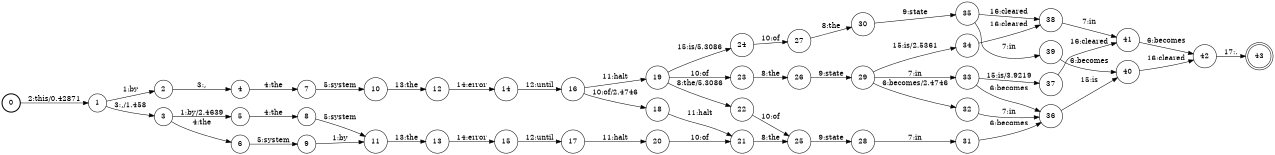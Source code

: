 digraph FST {
rankdir = LR;
size = "8.5,11";
label = "";
center = 1;
orientation = Portrait;
ranksep = "0.4";
nodesep = "0.25";
0 [label = "0", shape = circle, style = bold, fontsize = 14]
	0 -> 1 [label = "2:this/0.42871", fontsize = 14];
1 [label = "1", shape = circle, style = solid, fontsize = 14]
	1 -> 2 [label = "1:by", fontsize = 14];
	1 -> 3 [label = "3:,/1.458", fontsize = 14];
2 [label = "2", shape = circle, style = solid, fontsize = 14]
	2 -> 4 [label = "3:,", fontsize = 14];
3 [label = "3", shape = circle, style = solid, fontsize = 14]
	3 -> 5 [label = "1:by/2.4639", fontsize = 14];
	3 -> 6 [label = "4:the", fontsize = 14];
4 [label = "4", shape = circle, style = solid, fontsize = 14]
	4 -> 7 [label = "4:the", fontsize = 14];
5 [label = "5", shape = circle, style = solid, fontsize = 14]
	5 -> 8 [label = "4:the", fontsize = 14];
6 [label = "6", shape = circle, style = solid, fontsize = 14]
	6 -> 9 [label = "5:system", fontsize = 14];
7 [label = "7", shape = circle, style = solid, fontsize = 14]
	7 -> 10 [label = "5:system", fontsize = 14];
8 [label = "8", shape = circle, style = solid, fontsize = 14]
	8 -> 11 [label = "5:system", fontsize = 14];
9 [label = "9", shape = circle, style = solid, fontsize = 14]
	9 -> 11 [label = "1:by", fontsize = 14];
10 [label = "10", shape = circle, style = solid, fontsize = 14]
	10 -> 12 [label = "13:the", fontsize = 14];
11 [label = "11", shape = circle, style = solid, fontsize = 14]
	11 -> 13 [label = "13:the", fontsize = 14];
12 [label = "12", shape = circle, style = solid, fontsize = 14]
	12 -> 14 [label = "14:error", fontsize = 14];
13 [label = "13", shape = circle, style = solid, fontsize = 14]
	13 -> 15 [label = "14:error", fontsize = 14];
14 [label = "14", shape = circle, style = solid, fontsize = 14]
	14 -> 16 [label = "12:until", fontsize = 14];
15 [label = "15", shape = circle, style = solid, fontsize = 14]
	15 -> 17 [label = "12:until", fontsize = 14];
16 [label = "16", shape = circle, style = solid, fontsize = 14]
	16 -> 18 [label = "10:of/2.4746", fontsize = 14];
	16 -> 19 [label = "11:halt", fontsize = 14];
17 [label = "17", shape = circle, style = solid, fontsize = 14]
	17 -> 20 [label = "11:halt", fontsize = 14];
18 [label = "18", shape = circle, style = solid, fontsize = 14]
	18 -> 21 [label = "11:halt", fontsize = 14];
19 [label = "19", shape = circle, style = solid, fontsize = 14]
	19 -> 22 [label = "8:the/5.3086", fontsize = 14];
	19 -> 23 [label = "10:of", fontsize = 14];
	19 -> 24 [label = "15:is/5.3086", fontsize = 14];
20 [label = "20", shape = circle, style = solid, fontsize = 14]
	20 -> 21 [label = "10:of", fontsize = 14];
21 [label = "21", shape = circle, style = solid, fontsize = 14]
	21 -> 25 [label = "8:the", fontsize = 14];
22 [label = "22", shape = circle, style = solid, fontsize = 14]
	22 -> 25 [label = "10:of", fontsize = 14];
23 [label = "23", shape = circle, style = solid, fontsize = 14]
	23 -> 26 [label = "8:the", fontsize = 14];
24 [label = "24", shape = circle, style = solid, fontsize = 14]
	24 -> 27 [label = "10:of", fontsize = 14];
25 [label = "25", shape = circle, style = solid, fontsize = 14]
	25 -> 28 [label = "9:state", fontsize = 14];
26 [label = "26", shape = circle, style = solid, fontsize = 14]
	26 -> 29 [label = "9:state", fontsize = 14];
27 [label = "27", shape = circle, style = solid, fontsize = 14]
	27 -> 30 [label = "8:the", fontsize = 14];
28 [label = "28", shape = circle, style = solid, fontsize = 14]
	28 -> 31 [label = "7:in", fontsize = 14];
29 [label = "29", shape = circle, style = solid, fontsize = 14]
	29 -> 32 [label = "6:becomes/2.4746", fontsize = 14];
	29 -> 33 [label = "7:in", fontsize = 14];
	29 -> 34 [label = "15:is/2.5361", fontsize = 14];
30 [label = "30", shape = circle, style = solid, fontsize = 14]
	30 -> 35 [label = "9:state", fontsize = 14];
31 [label = "31", shape = circle, style = solid, fontsize = 14]
	31 -> 36 [label = "6:becomes", fontsize = 14];
32 [label = "32", shape = circle, style = solid, fontsize = 14]
	32 -> 36 [label = "7:in", fontsize = 14];
33 [label = "33", shape = circle, style = solid, fontsize = 14]
	33 -> 36 [label = "6:becomes", fontsize = 14];
	33 -> 37 [label = "15:is/3.9219", fontsize = 14];
34 [label = "34", shape = circle, style = solid, fontsize = 14]
	34 -> 38 [label = "16:cleared", fontsize = 14];
35 [label = "35", shape = circle, style = solid, fontsize = 14]
	35 -> 39 [label = "7:in", fontsize = 14];
	35 -> 38 [label = "16:cleared", fontsize = 14];
36 [label = "36", shape = circle, style = solid, fontsize = 14]
	36 -> 40 [label = "15:is", fontsize = 14];
37 [label = "37", shape = circle, style = solid, fontsize = 14]
	37 -> 41 [label = "16:cleared", fontsize = 14];
38 [label = "38", shape = circle, style = solid, fontsize = 14]
	38 -> 41 [label = "7:in", fontsize = 14];
39 [label = "39", shape = circle, style = solid, fontsize = 14]
	39 -> 40 [label = "6:becomes", fontsize = 14];
40 [label = "40", shape = circle, style = solid, fontsize = 14]
	40 -> 42 [label = "16:cleared", fontsize = 14];
41 [label = "41", shape = circle, style = solid, fontsize = 14]
	41 -> 42 [label = "6:becomes", fontsize = 14];
42 [label = "42", shape = circle, style = solid, fontsize = 14]
	42 -> 43 [label = "17:.", fontsize = 14];
43 [label = "43", shape = doublecircle, style = solid, fontsize = 14]
}
